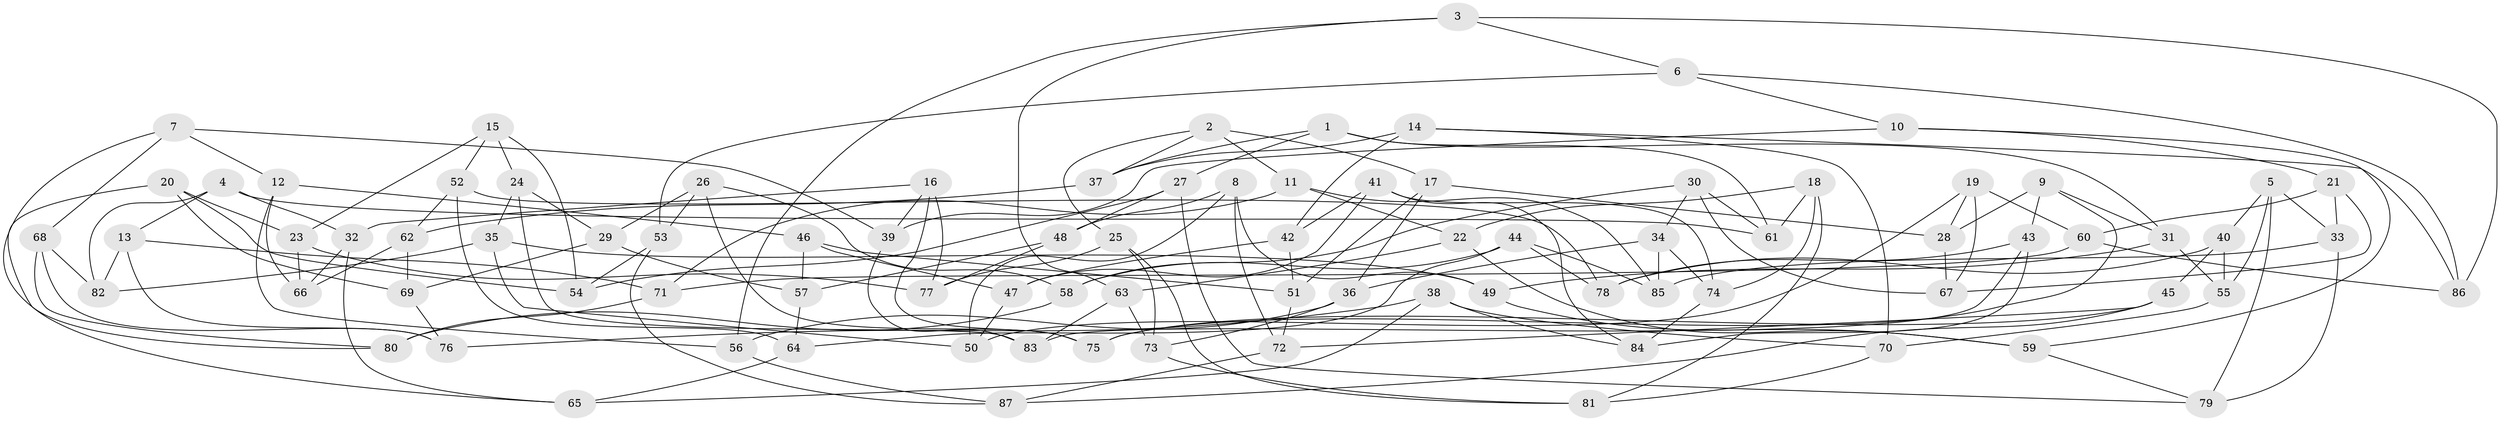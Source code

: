 // coarse degree distribution, {3: 0.13333333333333333, 4: 0.6666666666666666, 8: 0.03333333333333333, 5: 0.1, 6: 0.03333333333333333, 9: 0.016666666666666666, 7: 0.016666666666666666}
// Generated by graph-tools (version 1.1) at 2025/03/03/04/25 22:03:33]
// undirected, 87 vertices, 174 edges
graph export_dot {
graph [start="1"]
  node [color=gray90,style=filled];
  1;
  2;
  3;
  4;
  5;
  6;
  7;
  8;
  9;
  10;
  11;
  12;
  13;
  14;
  15;
  16;
  17;
  18;
  19;
  20;
  21;
  22;
  23;
  24;
  25;
  26;
  27;
  28;
  29;
  30;
  31;
  32;
  33;
  34;
  35;
  36;
  37;
  38;
  39;
  40;
  41;
  42;
  43;
  44;
  45;
  46;
  47;
  48;
  49;
  50;
  51;
  52;
  53;
  54;
  55;
  56;
  57;
  58;
  59;
  60;
  61;
  62;
  63;
  64;
  65;
  66;
  67;
  68;
  69;
  70;
  71;
  72;
  73;
  74;
  75;
  76;
  77;
  78;
  79;
  80;
  81;
  82;
  83;
  84;
  85;
  86;
  87;
  1 -- 37;
  1 -- 61;
  1 -- 27;
  1 -- 31;
  2 -- 37;
  2 -- 11;
  2 -- 25;
  2 -- 17;
  3 -- 86;
  3 -- 6;
  3 -- 63;
  3 -- 56;
  4 -- 32;
  4 -- 13;
  4 -- 61;
  4 -- 82;
  5 -- 55;
  5 -- 33;
  5 -- 40;
  5 -- 79;
  6 -- 86;
  6 -- 53;
  6 -- 10;
  7 -- 39;
  7 -- 12;
  7 -- 68;
  7 -- 80;
  8 -- 49;
  8 -- 50;
  8 -- 72;
  8 -- 48;
  9 -- 43;
  9 -- 75;
  9 -- 28;
  9 -- 31;
  10 -- 39;
  10 -- 59;
  10 -- 21;
  11 -- 85;
  11 -- 22;
  11 -- 71;
  12 -- 46;
  12 -- 66;
  12 -- 56;
  13 -- 82;
  13 -- 71;
  13 -- 76;
  14 -- 70;
  14 -- 42;
  14 -- 37;
  14 -- 86;
  15 -- 23;
  15 -- 52;
  15 -- 54;
  15 -- 24;
  16 -- 77;
  16 -- 32;
  16 -- 75;
  16 -- 39;
  17 -- 28;
  17 -- 51;
  17 -- 36;
  18 -- 74;
  18 -- 81;
  18 -- 22;
  18 -- 61;
  19 -- 60;
  19 -- 28;
  19 -- 50;
  19 -- 67;
  20 -- 69;
  20 -- 65;
  20 -- 23;
  20 -- 54;
  21 -- 67;
  21 -- 33;
  21 -- 60;
  22 -- 59;
  22 -- 63;
  23 -- 66;
  23 -- 77;
  24 -- 35;
  24 -- 29;
  24 -- 83;
  25 -- 73;
  25 -- 81;
  25 -- 77;
  26 -- 29;
  26 -- 58;
  26 -- 53;
  26 -- 75;
  27 -- 48;
  27 -- 79;
  27 -- 54;
  28 -- 67;
  29 -- 69;
  29 -- 57;
  30 -- 34;
  30 -- 58;
  30 -- 67;
  30 -- 61;
  31 -- 49;
  31 -- 55;
  32 -- 66;
  32 -- 65;
  33 -- 85;
  33 -- 79;
  34 -- 36;
  34 -- 74;
  34 -- 85;
  35 -- 50;
  35 -- 49;
  35 -- 82;
  36 -- 73;
  36 -- 56;
  37 -- 62;
  38 -- 65;
  38 -- 76;
  38 -- 84;
  38 -- 70;
  39 -- 83;
  40 -- 78;
  40 -- 45;
  40 -- 55;
  41 -- 47;
  41 -- 42;
  41 -- 84;
  41 -- 74;
  42 -- 51;
  42 -- 47;
  43 -- 83;
  43 -- 84;
  43 -- 78;
  44 -- 85;
  44 -- 78;
  44 -- 58;
  44 -- 64;
  45 -- 87;
  45 -- 72;
  45 -- 75;
  46 -- 51;
  46 -- 57;
  46 -- 47;
  47 -- 50;
  48 -- 77;
  48 -- 57;
  49 -- 59;
  51 -- 72;
  52 -- 62;
  52 -- 78;
  52 -- 64;
  53 -- 87;
  53 -- 54;
  55 -- 70;
  56 -- 87;
  57 -- 64;
  58 -- 80;
  59 -- 79;
  60 -- 71;
  60 -- 86;
  62 -- 69;
  62 -- 66;
  63 -- 83;
  63 -- 73;
  64 -- 65;
  68 -- 82;
  68 -- 76;
  68 -- 80;
  69 -- 76;
  70 -- 81;
  71 -- 80;
  72 -- 87;
  73 -- 81;
  74 -- 84;
}
